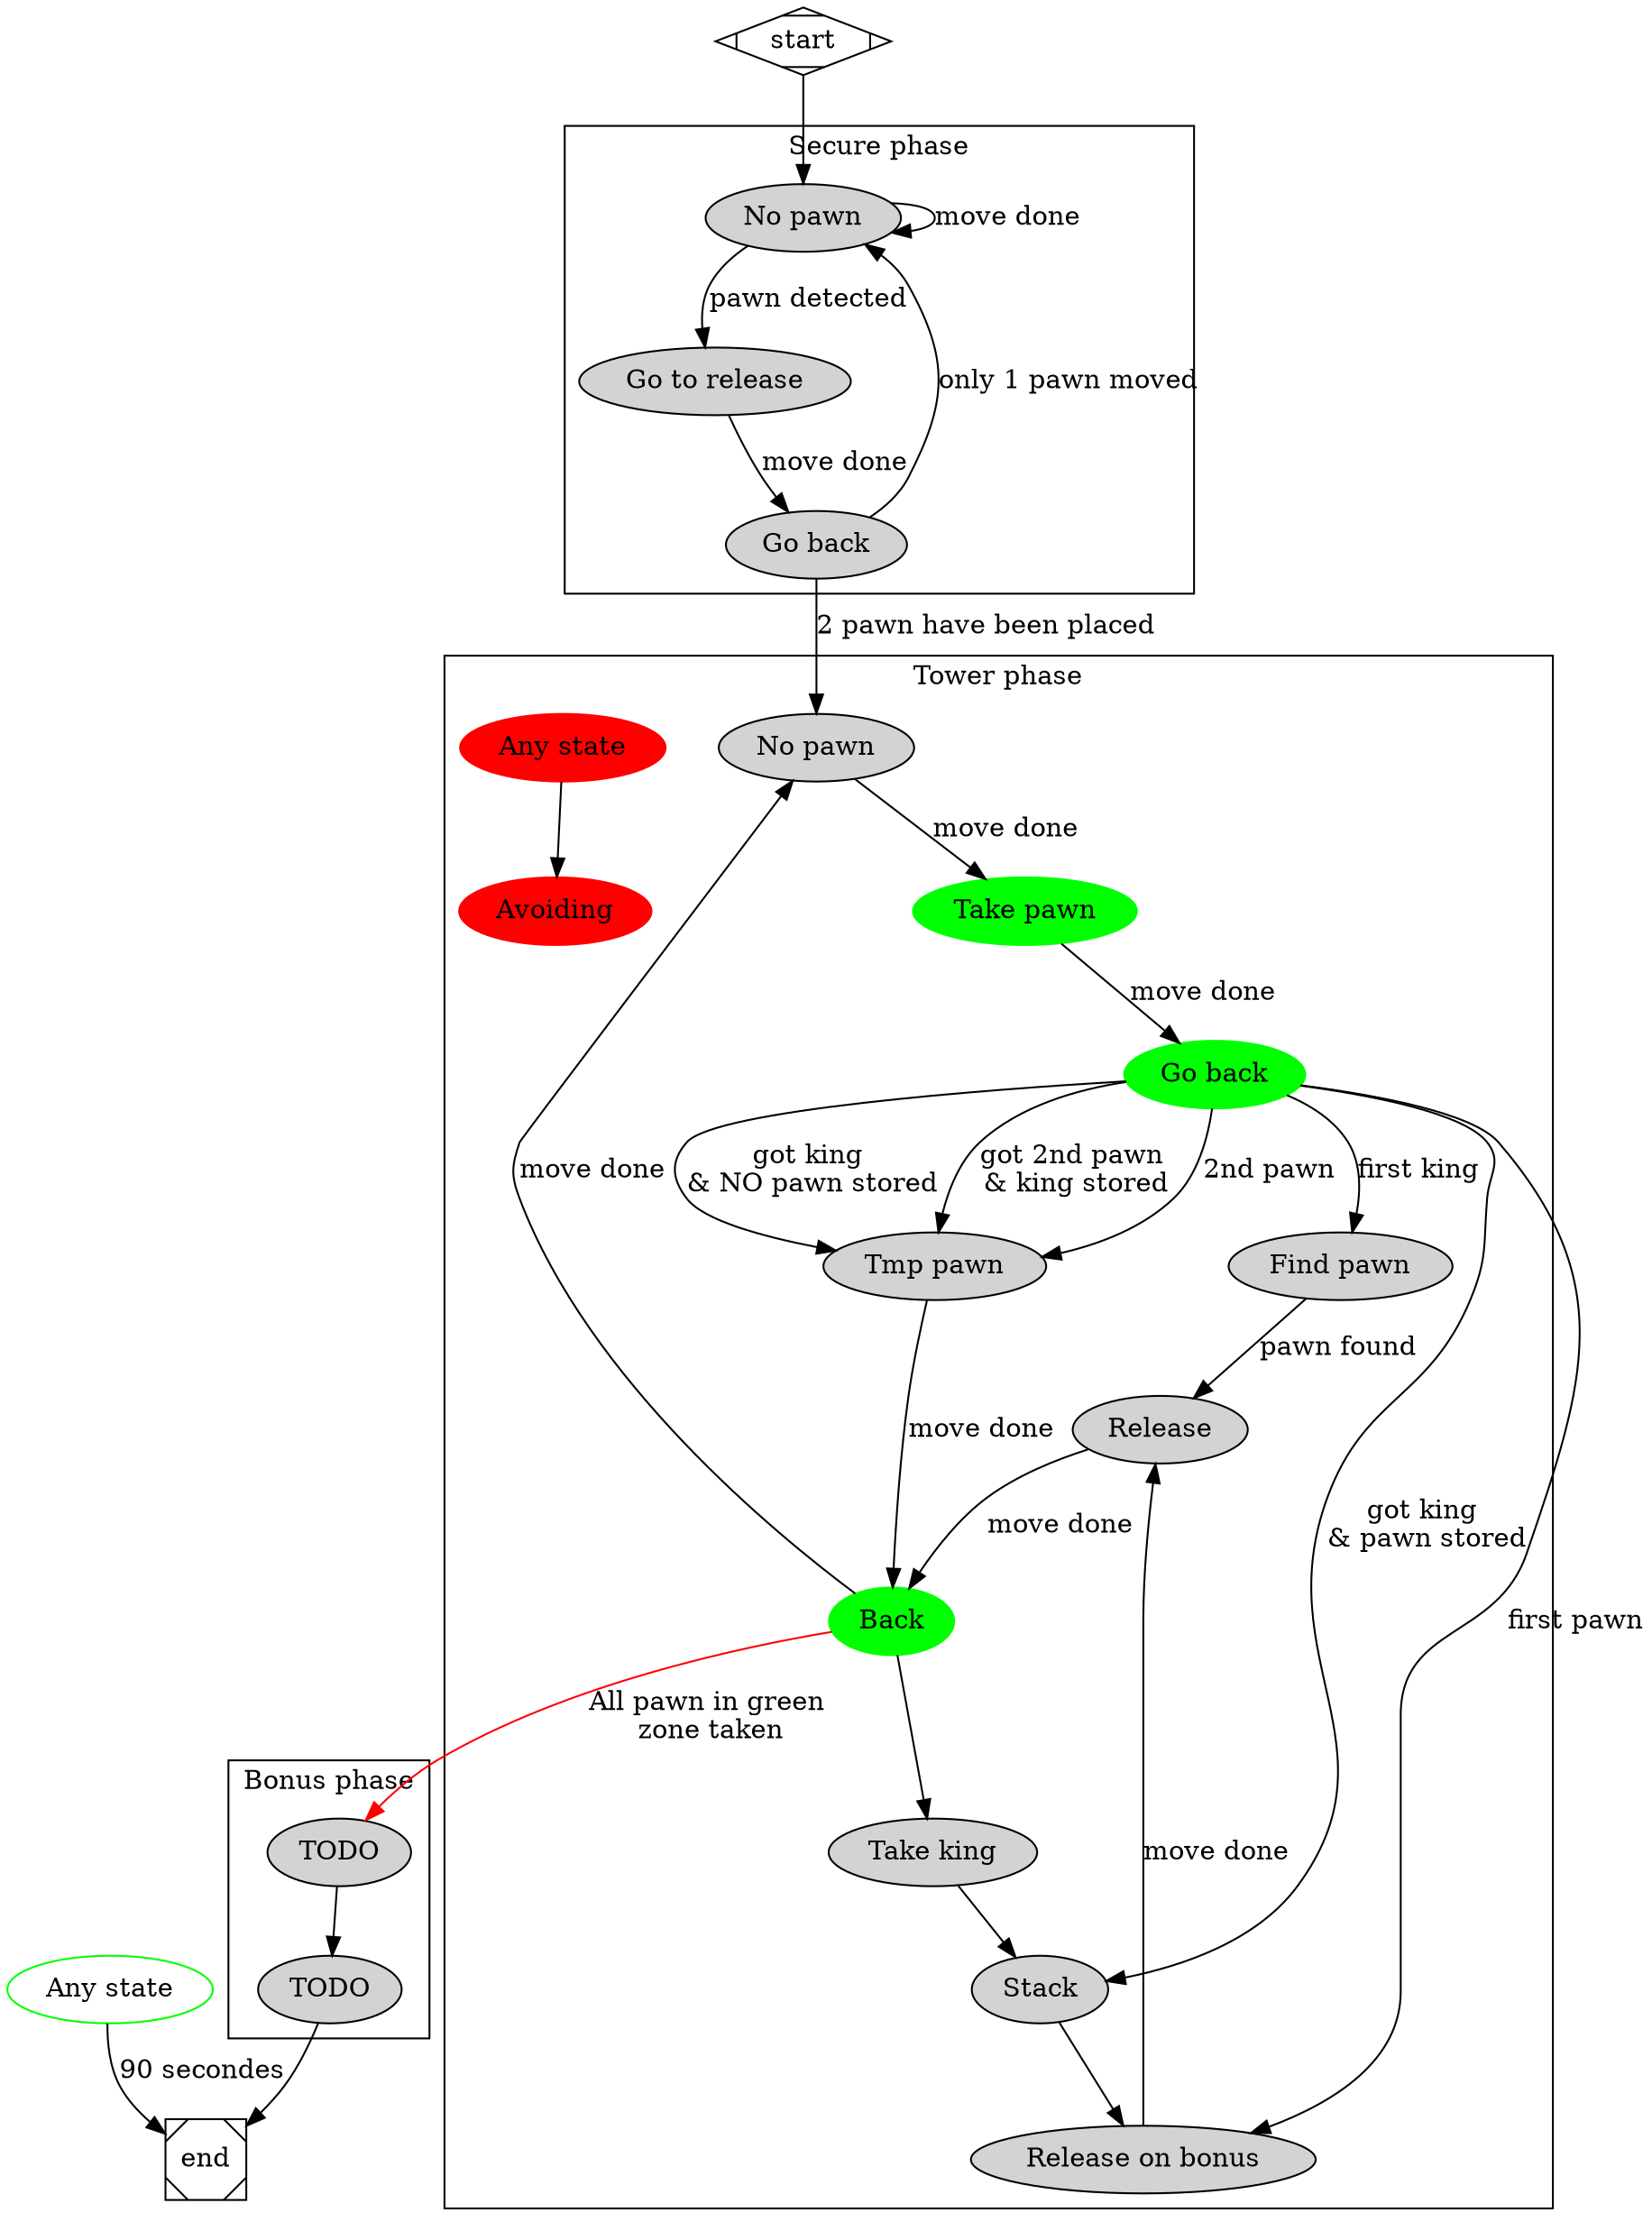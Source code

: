 digraph G {

	any_state_global [label = "Any state", color = green];

	subgraph cluster_0 {
		color=black
		node [style=filled];
		no_pawn1 [label = "No pawn"];
	        goto_release1 [label = "Go to release"];
        	go_back1 [label = "Go back"];

        	no_pawn1 -> no_pawn1 [label = "move done"];

        	no_pawn1 -> goto_release1 [label = "pawn detected"];

        	goto_release1 -> go_back1 [label = "move done"];

        	go_back1 -> no_pawn1 [label = "only 1 pawn moved"];
		label = "Secure phase";
	}

	subgraph cluster_1 {
		node [style=filled];
		no_pawn2  [label = "No pawn"];
		take_pawn2  [label = "Take pawn", color = green];
		go_back2  [label = "Go back", color = green];
		back2  [label = "Back", color = green];
		find_pawn2  [label = "Find pawn"];
		tmp_pawn2  [label = "Tmp pawn"];
		stack2  [label = "Stack"];
		release_on_bonus2  [label = "Release on bonus"];
		release2  [label = "Release"];
		any_states2  [label = "Any state", color = red];
		avoiding2  [label = "Avoiding", color = red];
		take_king2  [label = "Take king"];

		
		no_pawn2 -> take_pawn2 [label = "move done"];
		take_pawn2 -> go_back2 [label = "move done"];
		
		go_back2 -> tmp_pawn2 [label = "got 2nd pawn \n& king stored"];
		go_back2 -> tmp_pawn2 [label = "2nd pawn"];
		go_back2 -> tmp_pawn2 [label = "got king \n& NO pawn stored"];
		go_back2 -> stack2 [label = "got king \n& pawn stored"];
		go_back2 -> release_on_bonus2 [label = "first pawn"];
		go_back2 -> find_pawn2 [label = "first king"];

		find_pawn2 -> release2 [label = "pawn found"];	
		release2 -> back2 [label = "move done"];
		back2 -> no_pawn2 [label = "move done"];
		
		tmp_pawn2 -> back2 [label = "move done"];		

		stack2 -> release_on_bonus2;
		
		release_on_bonus2 -> release2 [label = "move done"];
		
		back2 -> take_king2;
		take_king2 -> stack2;

		any_states2 -> avoiding2;

		label = "Tower phase";
		color=black
	}

        subgraph cluster_2 {
                node [style=filled];
                no_pawn3 [label = "TODO"];
                take_pawn3 [label = "TODO"];

                no_pawn3 -> take_pawn3;


                label = "Bonus phase";
                color=black
        }


	start -> no_pawn1;
        go_back1 -> no_pawn2 [label = "2 pawn have been placed"];
	back2 -> no_pawn3 [label = "All pawn in green \nzone taken", color = red];
	take_pawn3 -> end;

	any_state_global -> end [label = "90 secondes"];

	start [shape=Mdiamond];
	end [shape=Msquare];
}

